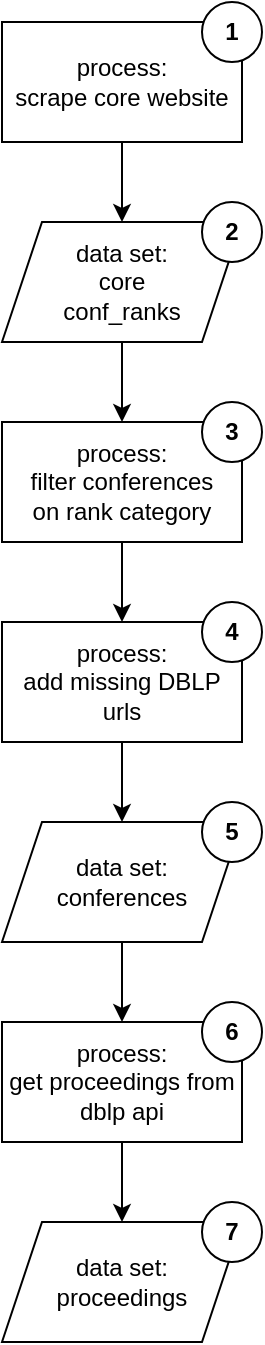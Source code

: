 <mxfile>
    <diagram id="aEaorK2Aodhp1c-ysyNZ" name="Page-1">
        <mxGraphModel dx="941" dy="441" grid="1" gridSize="10" guides="1" tooltips="1" connect="1" arrows="1" fold="1" page="1" pageScale="1" pageWidth="850" pageHeight="1100" math="0" shadow="0">
            <root>
                <mxCell id="0"/>
                <mxCell id="1" parent="0"/>
                <mxCell id="3" value="process:&lt;br&gt;scrape core website" style="rounded=0;whiteSpace=wrap;html=1;" parent="1" vertex="1">
                    <mxGeometry x="40" y="40" width="120" height="60" as="geometry"/>
                </mxCell>
                <mxCell id="4" value="data set:&lt;br&gt;core&lt;br&gt;conf_ranks" style="shape=parallelogram;perimeter=parallelogramPerimeter;whiteSpace=wrap;html=1;fixedSize=1;" parent="1" vertex="1">
                    <mxGeometry x="40" y="140" width="120" height="60" as="geometry"/>
                </mxCell>
                <mxCell id="5" value="" style="endArrow=classic;html=1;exitX=0.5;exitY=1;exitDx=0;exitDy=0;entryX=0.5;entryY=0;entryDx=0;entryDy=0;" parent="1" source="3" target="4" edge="1">
                    <mxGeometry width="50" height="50" relative="1" as="geometry">
                        <mxPoint x="250" y="370" as="sourcePoint"/>
                        <mxPoint x="300" y="320" as="targetPoint"/>
                    </mxGeometry>
                </mxCell>
                <mxCell id="6" value="data set:&lt;br&gt;conferences" style="shape=parallelogram;perimeter=parallelogramPerimeter;whiteSpace=wrap;html=1;fixedSize=1;" parent="1" vertex="1">
                    <mxGeometry x="40" y="440" width="120" height="60" as="geometry"/>
                </mxCell>
                <mxCell id="11" value="" style="endArrow=classic;html=1;exitX=0.5;exitY=1;exitDx=0;exitDy=0;entryX=0.5;entryY=0;entryDx=0;entryDy=0;" parent="1" source="4" target="21" edge="1">
                    <mxGeometry width="50" height="50" relative="1" as="geometry">
                        <mxPoint x="414" y="179.5" as="sourcePoint"/>
                        <mxPoint x="494" y="179.5" as="targetPoint"/>
                    </mxGeometry>
                </mxCell>
                <mxCell id="15" value="process:&lt;br&gt;get proceedings from dblp api" style="rounded=0;whiteSpace=wrap;html=1;" parent="1" vertex="1">
                    <mxGeometry x="40" y="540" width="120" height="60" as="geometry"/>
                </mxCell>
                <mxCell id="16" value="" style="endArrow=classic;html=1;exitX=0.5;exitY=1;exitDx=0;exitDy=0;entryX=0.5;entryY=0;entryDx=0;entryDy=0;" parent="1" source="6" target="15" edge="1">
                    <mxGeometry width="50" height="50" relative="1" as="geometry">
                        <mxPoint x="930" y="350" as="sourcePoint"/>
                        <mxPoint x="980" y="300" as="targetPoint"/>
                    </mxGeometry>
                </mxCell>
                <mxCell id="19" value="data set:&lt;br&gt;proceedings" style="shape=parallelogram;perimeter=parallelogramPerimeter;whiteSpace=wrap;html=1;fixedSize=1;" parent="1" vertex="1">
                    <mxGeometry x="40" y="640" width="120" height="60" as="geometry"/>
                </mxCell>
                <mxCell id="20" value="" style="endArrow=classic;html=1;exitX=0.5;exitY=1;exitDx=0;exitDy=0;entryX=0.5;entryY=0;entryDx=0;entryDy=0;" parent="1" source="15" target="19" edge="1">
                    <mxGeometry width="50" height="50" relative="1" as="geometry">
                        <mxPoint x="770" y="190" as="sourcePoint"/>
                        <mxPoint x="890" y="190" as="targetPoint"/>
                        <Array as="points"/>
                    </mxGeometry>
                </mxCell>
                <mxCell id="21" value="process:&lt;br&gt;filter conferences&lt;br&gt;on rank category" style="rounded=0;whiteSpace=wrap;html=1;" vertex="1" parent="1">
                    <mxGeometry x="40" y="240" width="120" height="60" as="geometry"/>
                </mxCell>
                <mxCell id="22" value="process:&lt;br&gt;add missing DBLP urls" style="rounded=0;whiteSpace=wrap;html=1;" vertex="1" parent="1">
                    <mxGeometry x="40" y="340" width="120" height="60" as="geometry"/>
                </mxCell>
                <mxCell id="23" value="" style="endArrow=classic;html=1;exitX=0.5;exitY=1;exitDx=0;exitDy=0;entryX=0.5;entryY=0;entryDx=0;entryDy=0;" edge="1" parent="1" source="21" target="22">
                    <mxGeometry width="50" height="50" relative="1" as="geometry">
                        <mxPoint x="320" y="160" as="sourcePoint"/>
                        <mxPoint x="370" y="160" as="targetPoint"/>
                    </mxGeometry>
                </mxCell>
                <mxCell id="24" value="" style="endArrow=classic;html=1;exitX=0.5;exitY=1;exitDx=0;exitDy=0;entryX=0.5;entryY=0;entryDx=0;entryDy=0;" edge="1" parent="1" source="22" target="6">
                    <mxGeometry width="50" height="50" relative="1" as="geometry">
                        <mxPoint x="320" y="160" as="sourcePoint"/>
                        <mxPoint x="370" y="160" as="targetPoint"/>
                    </mxGeometry>
                </mxCell>
                <mxCell id="26" value="&lt;font style=&quot;font-size: 12px;&quot;&gt;1&lt;/font&gt;" style="ellipse;whiteSpace=wrap;html=1;aspect=fixed;fontSize=12;fontStyle=1" vertex="1" parent="1">
                    <mxGeometry x="140" y="30" width="30" height="30" as="geometry"/>
                </mxCell>
                <mxCell id="27" value="&lt;font style=&quot;font-size: 12px;&quot;&gt;2&lt;/font&gt;" style="ellipse;whiteSpace=wrap;html=1;aspect=fixed;fontSize=12;fontStyle=1" vertex="1" parent="1">
                    <mxGeometry x="140" y="130" width="30" height="30" as="geometry"/>
                </mxCell>
                <mxCell id="28" value="&lt;font style=&quot;font-size: 12px&quot;&gt;3&lt;/font&gt;" style="ellipse;whiteSpace=wrap;html=1;aspect=fixed;fontSize=12;fontStyle=1" vertex="1" parent="1">
                    <mxGeometry x="140" y="230" width="30" height="30" as="geometry"/>
                </mxCell>
                <mxCell id="29" value="&lt;font style=&quot;font-size: 12px&quot;&gt;4&lt;/font&gt;" style="ellipse;whiteSpace=wrap;html=1;aspect=fixed;fontSize=12;fontStyle=1" vertex="1" parent="1">
                    <mxGeometry x="140" y="330" width="30" height="30" as="geometry"/>
                </mxCell>
                <mxCell id="30" value="&lt;font style=&quot;font-size: 12px&quot;&gt;5&lt;/font&gt;" style="ellipse;whiteSpace=wrap;html=1;aspect=fixed;fontSize=12;fontStyle=1" vertex="1" parent="1">
                    <mxGeometry x="140" y="430" width="30" height="30" as="geometry"/>
                </mxCell>
                <mxCell id="31" value="&lt;font style=&quot;font-size: 12px&quot;&gt;6&lt;/font&gt;" style="ellipse;whiteSpace=wrap;html=1;aspect=fixed;fontSize=12;fontStyle=1" vertex="1" parent="1">
                    <mxGeometry x="140" y="530" width="30" height="30" as="geometry"/>
                </mxCell>
                <mxCell id="32" value="&lt;font style=&quot;font-size: 12px&quot;&gt;7&lt;/font&gt;" style="ellipse;whiteSpace=wrap;html=1;aspect=fixed;fontSize=12;fontStyle=1" vertex="1" parent="1">
                    <mxGeometry x="140" y="630" width="30" height="30" as="geometry"/>
                </mxCell>
            </root>
        </mxGraphModel>
    </diagram>
</mxfile>